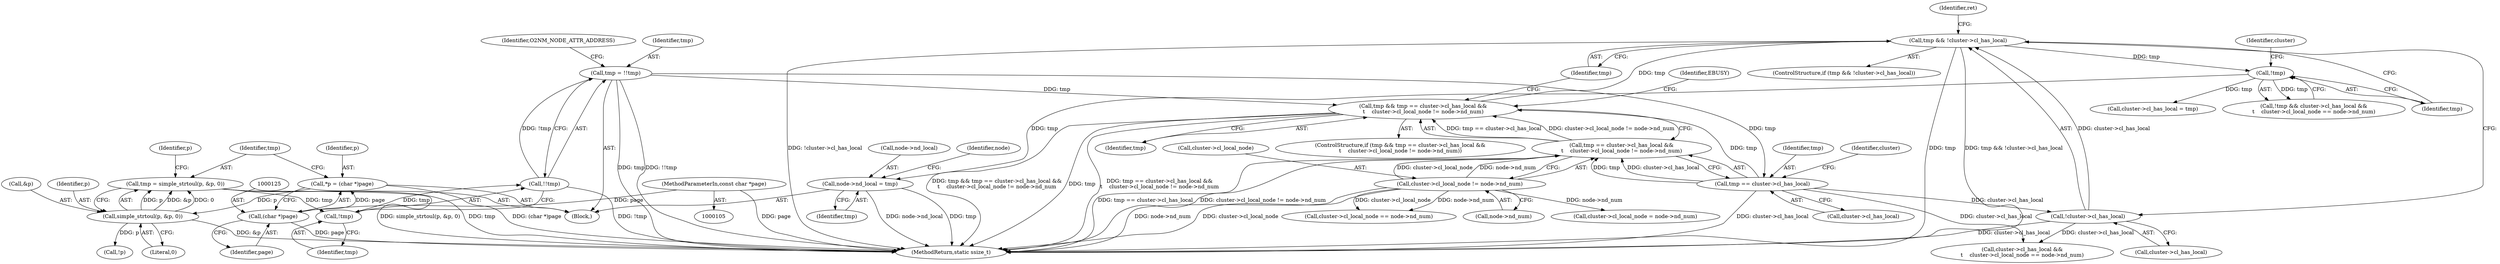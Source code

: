 digraph "0_linux_853bc26a7ea39e354b9f8889ae7ad1492ffa28d2_0@pointer" {
"1000239" [label="(Call,node->nd_local = tmp)"];
"1000218" [label="(Call,!tmp)"];
"1000201" [label="(Call,tmp && !cluster->cl_has_local)"];
"1000182" [label="(Call,tmp && tmp == cluster->cl_has_local &&\n\t    cluster->cl_local_node != node->nd_num)"];
"1000185" [label="(Call,tmp == cluster->cl_has_local)"];
"1000149" [label="(Call,tmp = !!tmp)"];
"1000151" [label="(Call,!!tmp)"];
"1000152" [label="(Call,!tmp)"];
"1000128" [label="(Call,tmp = simple_strtoul(p, &p, 0))"];
"1000130" [label="(Call,simple_strtoul(p, &p, 0))"];
"1000122" [label="(Call,*p = (char *)page)"];
"1000124" [label="(Call,(char *)page)"];
"1000107" [label="(MethodParameterIn,const char *page)"];
"1000184" [label="(Call,tmp == cluster->cl_has_local &&\n\t    cluster->cl_local_node != node->nd_num)"];
"1000190" [label="(Call,cluster->cl_local_node != node->nd_num)"];
"1000203" [label="(Call,!cluster->cl_has_local)"];
"1000219" [label="(Identifier,tmp)"];
"1000218" [label="(Call,!tmp)"];
"1000199" [label="(Identifier,EBUSY)"];
"1000217" [label="(Call,!tmp && cluster->cl_has_local &&\n\t    cluster->cl_local_node == node->nd_num)"];
"1000183" [label="(Identifier,tmp)"];
"1000149" [label="(Call,tmp = !!tmp)"];
"1000130" [label="(Call,simple_strtoul(p, &p, 0))"];
"1000129" [label="(Identifier,tmp)"];
"1000246" [label="(Identifier,node)"];
"1000200" [label="(ControlStructure,if (tmp && !cluster->cl_has_local))"];
"1000158" [label="(Identifier,O2NM_NODE_ATTR_ADDRESS)"];
"1000254" [label="(Call,cluster->cl_local_node = node->nd_num)"];
"1000243" [label="(Identifier,tmp)"];
"1000202" [label="(Identifier,tmp)"];
"1000203" [label="(Call,!cluster->cl_has_local)"];
"1000132" [label="(Call,&p)"];
"1000224" [label="(Call,cluster->cl_local_node == node->nd_num)"];
"1000263" [label="(MethodReturn,static ssize_t)"];
"1000201" [label="(Call,tmp && !cluster->cl_has_local)"];
"1000134" [label="(Literal,0)"];
"1000122" [label="(Call,*p = (char *)page)"];
"1000240" [label="(Call,node->nd_local)"];
"1000220" [label="(Call,cluster->cl_has_local &&\n\t    cluster->cl_local_node == node->nd_num)"];
"1000126" [label="(Identifier,page)"];
"1000186" [label="(Identifier,tmp)"];
"1000185" [label="(Call,tmp == cluster->cl_has_local)"];
"1000150" [label="(Identifier,tmp)"];
"1000181" [label="(ControlStructure,if (tmp && tmp == cluster->cl_has_local &&\n\t    cluster->cl_local_node != node->nd_num))"];
"1000222" [label="(Identifier,cluster)"];
"1000128" [label="(Call,tmp = simple_strtoul(p, &p, 0))"];
"1000209" [label="(Identifier,ret)"];
"1000124" [label="(Call,(char *)page)"];
"1000123" [label="(Identifier,p)"];
"1000187" [label="(Call,cluster->cl_has_local)"];
"1000184" [label="(Call,tmp == cluster->cl_has_local &&\n\t    cluster->cl_local_node != node->nd_num)"];
"1000192" [label="(Identifier,cluster)"];
"1000107" [label="(MethodParameterIn,const char *page)"];
"1000191" [label="(Call,cluster->cl_local_node)"];
"1000190" [label="(Call,cluster->cl_local_node != node->nd_num)"];
"1000109" [label="(Block,)"];
"1000152" [label="(Call,!tmp)"];
"1000138" [label="(Identifier,p)"];
"1000204" [label="(Call,cluster->cl_has_local)"];
"1000131" [label="(Identifier,p)"];
"1000182" [label="(Call,tmp && tmp == cluster->cl_has_local &&\n\t    cluster->cl_local_node != node->nd_num)"];
"1000239" [label="(Call,node->nd_local = tmp)"];
"1000137" [label="(Call,!p)"];
"1000153" [label="(Identifier,tmp)"];
"1000249" [label="(Call,cluster->cl_has_local = tmp)"];
"1000194" [label="(Call,node->nd_num)"];
"1000151" [label="(Call,!!tmp)"];
"1000239" -> "1000109"  [label="AST: "];
"1000239" -> "1000243"  [label="CFG: "];
"1000240" -> "1000239"  [label="AST: "];
"1000243" -> "1000239"  [label="AST: "];
"1000246" -> "1000239"  [label="CFG: "];
"1000239" -> "1000263"  [label="DDG: node->nd_local"];
"1000239" -> "1000263"  [label="DDG: tmp"];
"1000218" -> "1000239"  [label="DDG: tmp"];
"1000218" -> "1000217"  [label="AST: "];
"1000218" -> "1000219"  [label="CFG: "];
"1000219" -> "1000218"  [label="AST: "];
"1000222" -> "1000218"  [label="CFG: "];
"1000217" -> "1000218"  [label="CFG: "];
"1000218" -> "1000217"  [label="DDG: tmp"];
"1000201" -> "1000218"  [label="DDG: tmp"];
"1000218" -> "1000249"  [label="DDG: tmp"];
"1000201" -> "1000200"  [label="AST: "];
"1000201" -> "1000202"  [label="CFG: "];
"1000201" -> "1000203"  [label="CFG: "];
"1000202" -> "1000201"  [label="AST: "];
"1000203" -> "1000201"  [label="AST: "];
"1000209" -> "1000201"  [label="CFG: "];
"1000219" -> "1000201"  [label="CFG: "];
"1000201" -> "1000263"  [label="DDG: tmp && !cluster->cl_has_local"];
"1000201" -> "1000263"  [label="DDG: !cluster->cl_has_local"];
"1000201" -> "1000263"  [label="DDG: tmp"];
"1000182" -> "1000201"  [label="DDG: tmp"];
"1000203" -> "1000201"  [label="DDG: cluster->cl_has_local"];
"1000182" -> "1000181"  [label="AST: "];
"1000182" -> "1000183"  [label="CFG: "];
"1000182" -> "1000184"  [label="CFG: "];
"1000183" -> "1000182"  [label="AST: "];
"1000184" -> "1000182"  [label="AST: "];
"1000199" -> "1000182"  [label="CFG: "];
"1000202" -> "1000182"  [label="CFG: "];
"1000182" -> "1000263"  [label="DDG: tmp && tmp == cluster->cl_has_local &&\n\t    cluster->cl_local_node != node->nd_num"];
"1000182" -> "1000263"  [label="DDG: tmp == cluster->cl_has_local &&\n\t    cluster->cl_local_node != node->nd_num"];
"1000182" -> "1000263"  [label="DDG: tmp"];
"1000185" -> "1000182"  [label="DDG: tmp"];
"1000149" -> "1000182"  [label="DDG: tmp"];
"1000184" -> "1000182"  [label="DDG: tmp == cluster->cl_has_local"];
"1000184" -> "1000182"  [label="DDG: cluster->cl_local_node != node->nd_num"];
"1000185" -> "1000184"  [label="AST: "];
"1000185" -> "1000187"  [label="CFG: "];
"1000186" -> "1000185"  [label="AST: "];
"1000187" -> "1000185"  [label="AST: "];
"1000192" -> "1000185"  [label="CFG: "];
"1000184" -> "1000185"  [label="CFG: "];
"1000185" -> "1000263"  [label="DDG: cluster->cl_has_local"];
"1000185" -> "1000184"  [label="DDG: tmp"];
"1000185" -> "1000184"  [label="DDG: cluster->cl_has_local"];
"1000149" -> "1000185"  [label="DDG: tmp"];
"1000185" -> "1000203"  [label="DDG: cluster->cl_has_local"];
"1000185" -> "1000220"  [label="DDG: cluster->cl_has_local"];
"1000149" -> "1000109"  [label="AST: "];
"1000149" -> "1000151"  [label="CFG: "];
"1000150" -> "1000149"  [label="AST: "];
"1000151" -> "1000149"  [label="AST: "];
"1000158" -> "1000149"  [label="CFG: "];
"1000149" -> "1000263"  [label="DDG: tmp"];
"1000149" -> "1000263"  [label="DDG: !!tmp"];
"1000151" -> "1000149"  [label="DDG: !tmp"];
"1000151" -> "1000152"  [label="CFG: "];
"1000152" -> "1000151"  [label="AST: "];
"1000151" -> "1000263"  [label="DDG: !tmp"];
"1000152" -> "1000151"  [label="DDG: tmp"];
"1000152" -> "1000153"  [label="CFG: "];
"1000153" -> "1000152"  [label="AST: "];
"1000128" -> "1000152"  [label="DDG: tmp"];
"1000128" -> "1000109"  [label="AST: "];
"1000128" -> "1000130"  [label="CFG: "];
"1000129" -> "1000128"  [label="AST: "];
"1000130" -> "1000128"  [label="AST: "];
"1000138" -> "1000128"  [label="CFG: "];
"1000128" -> "1000263"  [label="DDG: simple_strtoul(p, &p, 0)"];
"1000128" -> "1000263"  [label="DDG: tmp"];
"1000130" -> "1000128"  [label="DDG: p"];
"1000130" -> "1000128"  [label="DDG: &p"];
"1000130" -> "1000128"  [label="DDG: 0"];
"1000130" -> "1000134"  [label="CFG: "];
"1000131" -> "1000130"  [label="AST: "];
"1000132" -> "1000130"  [label="AST: "];
"1000134" -> "1000130"  [label="AST: "];
"1000130" -> "1000263"  [label="DDG: &p"];
"1000122" -> "1000130"  [label="DDG: p"];
"1000130" -> "1000137"  [label="DDG: p"];
"1000122" -> "1000109"  [label="AST: "];
"1000122" -> "1000124"  [label="CFG: "];
"1000123" -> "1000122"  [label="AST: "];
"1000124" -> "1000122"  [label="AST: "];
"1000129" -> "1000122"  [label="CFG: "];
"1000122" -> "1000263"  [label="DDG: (char *)page"];
"1000124" -> "1000122"  [label="DDG: page"];
"1000124" -> "1000126"  [label="CFG: "];
"1000125" -> "1000124"  [label="AST: "];
"1000126" -> "1000124"  [label="AST: "];
"1000124" -> "1000263"  [label="DDG: page"];
"1000107" -> "1000124"  [label="DDG: page"];
"1000107" -> "1000105"  [label="AST: "];
"1000107" -> "1000263"  [label="DDG: page"];
"1000184" -> "1000190"  [label="CFG: "];
"1000190" -> "1000184"  [label="AST: "];
"1000184" -> "1000263"  [label="DDG: tmp == cluster->cl_has_local"];
"1000184" -> "1000263"  [label="DDG: cluster->cl_local_node != node->nd_num"];
"1000190" -> "1000184"  [label="DDG: cluster->cl_local_node"];
"1000190" -> "1000184"  [label="DDG: node->nd_num"];
"1000190" -> "1000194"  [label="CFG: "];
"1000191" -> "1000190"  [label="AST: "];
"1000194" -> "1000190"  [label="AST: "];
"1000190" -> "1000263"  [label="DDG: node->nd_num"];
"1000190" -> "1000263"  [label="DDG: cluster->cl_local_node"];
"1000190" -> "1000224"  [label="DDG: cluster->cl_local_node"];
"1000190" -> "1000224"  [label="DDG: node->nd_num"];
"1000190" -> "1000254"  [label="DDG: node->nd_num"];
"1000203" -> "1000204"  [label="CFG: "];
"1000204" -> "1000203"  [label="AST: "];
"1000203" -> "1000263"  [label="DDG: cluster->cl_has_local"];
"1000203" -> "1000220"  [label="DDG: cluster->cl_has_local"];
}

